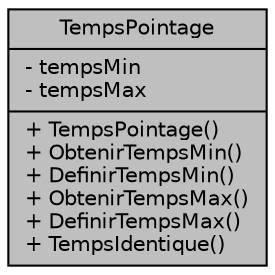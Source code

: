 digraph "TempsPointage"
{
 // LATEX_PDF_SIZE
  edge [fontname="Helvetica",fontsize="10",labelfontname="Helvetica",labelfontsize="10"];
  node [fontname="Helvetica",fontsize="10",shape=record];
  Node1 [label="{TempsPointage\n|- tempsMin\l- tempsMax\l|+ TempsPointage()\l+ ObtenirTempsMin()\l+ DefinirTempsMin()\l+ ObtenirTempsMax()\l+ DefinirTempsMax()\l+ TempsIdentique()\l}",height=0.2,width=0.4,color="black", fillcolor="grey75", style="filled", fontcolor="black",tooltip=" "];
}
